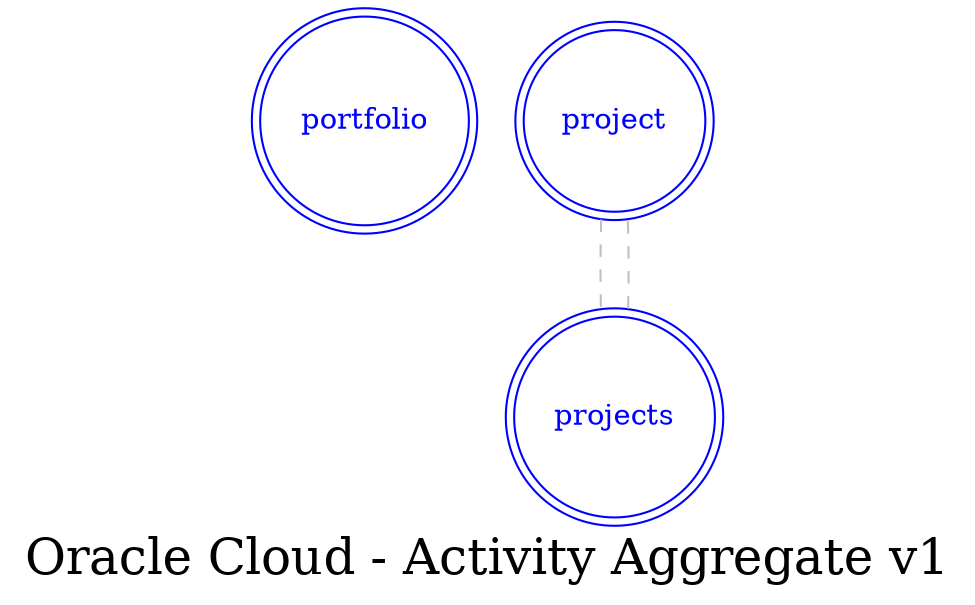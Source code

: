 digraph LexiconGraph {
graph[label="Oracle Cloud - Activity Aggregate v1", fontsize=24]
splines=true
"portfolio" [color=blue, fontcolor=blue, shape=doublecircle]
"project" [color=blue, fontcolor=blue, shape=doublecircle]
"projects" [color=blue, fontcolor=blue, shape=doublecircle]
"projects" -> "project" [color=grey, fontcolor=grey, arrowhead=none, arrowtail=none, style=dashed]
"project" -> "projects" [color=grey, fontcolor=grey, arrowhead=none, arrowtail=none, style=dashed]
}
